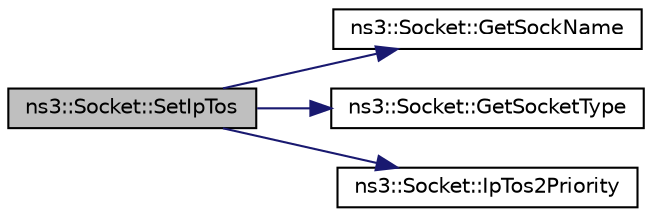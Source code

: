 digraph "ns3::Socket::SetIpTos"
{
  edge [fontname="Helvetica",fontsize="10",labelfontname="Helvetica",labelfontsize="10"];
  node [fontname="Helvetica",fontsize="10",shape=record];
  rankdir="LR";
  Node1 [label="ns3::Socket::SetIpTos",height=0.2,width=0.4,color="black", fillcolor="grey75", style="filled", fontcolor="black"];
  Node1 -> Node2 [color="midnightblue",fontsize="10",style="solid"];
  Node2 [label="ns3::Socket::GetSockName",height=0.2,width=0.4,color="black", fillcolor="white", style="filled",URL="$d9/df2/classns3_1_1Socket.html#aa982ca9baab28bea412b0d9710e63b43",tooltip="Get socket address. "];
  Node1 -> Node3 [color="midnightblue",fontsize="10",style="solid"];
  Node3 [label="ns3::Socket::GetSocketType",height=0.2,width=0.4,color="black", fillcolor="white", style="filled",URL="$d9/df2/classns3_1_1Socket.html#af9333cfc006d6ed9363f20d3822fedcb"];
  Node1 -> Node4 [color="midnightblue",fontsize="10",style="solid"];
  Node4 [label="ns3::Socket::IpTos2Priority",height=0.2,width=0.4,color="black", fillcolor="white", style="filled",URL="$d9/df2/classns3_1_1Socket.html#a81564620cc94d291f1dc5d79b2f13b4a",tooltip="Return the priority corresponding to a given TOS value. "];
}

